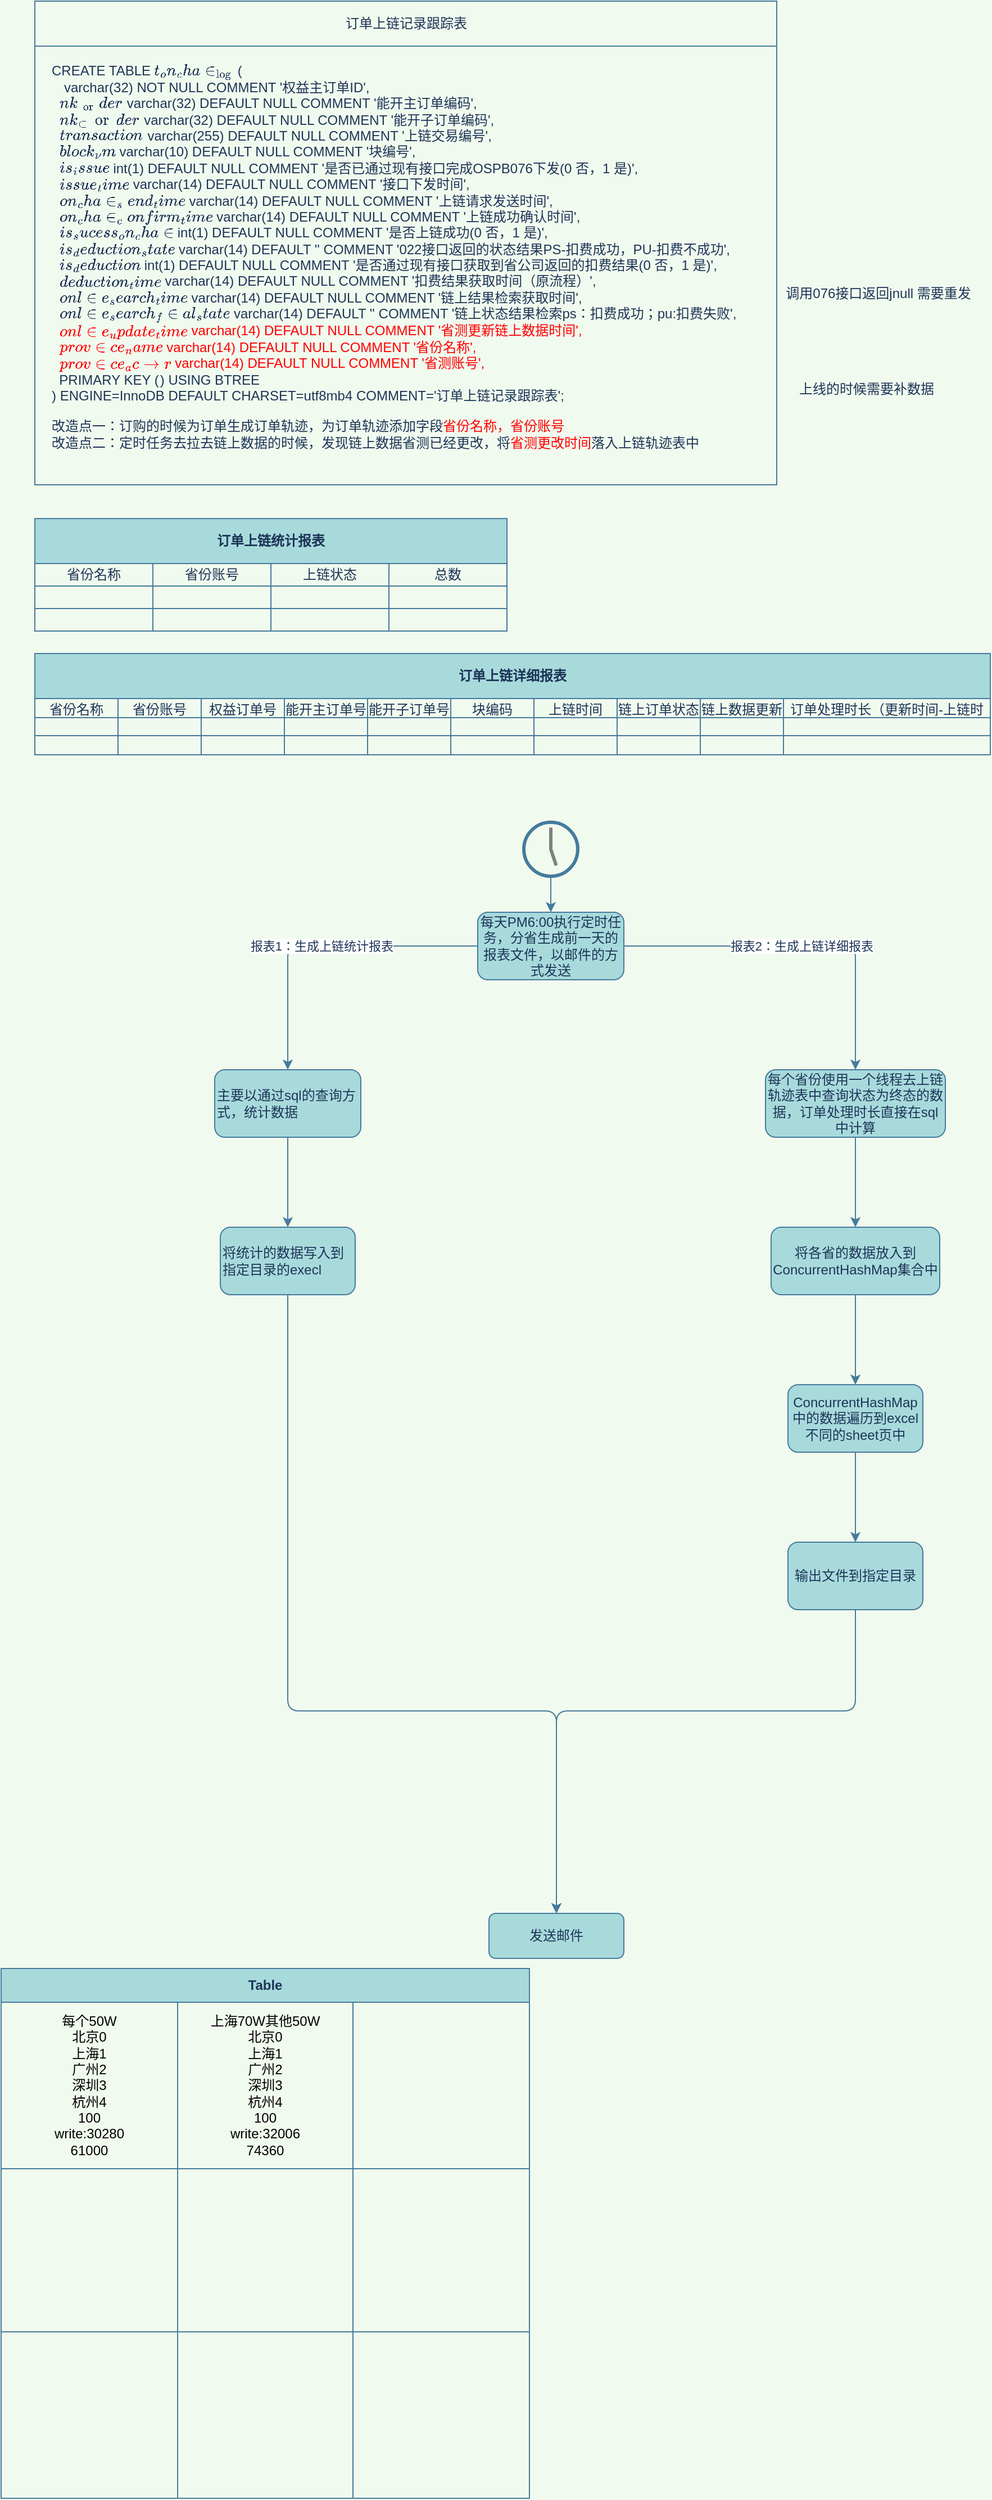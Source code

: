 <mxfile version="13.11.0" type="github">
  <diagram id="C5RBs43oDa-KdzZeNtuy" name="Page-1">
    <mxGraphModel dx="2489" dy="1916" grid="1" gridSize="10" guides="1" tooltips="1" connect="1" arrows="1" fold="1" page="1" pageScale="1" pageWidth="827" pageHeight="1169" background="#F1FAEE" math="0" shadow="0">
      <root>
        <mxCell id="WIyWlLk6GJQsqaUBKTNV-0" />
        <mxCell id="WIyWlLk6GJQsqaUBKTNV-1" parent="WIyWlLk6GJQsqaUBKTNV-0" />
        <UserObject label="报表1：生成上链统计报表" id="hnCcET9oKe7-5iIsfZf4-159">
          <mxCell style="edgeStyle=orthogonalEdgeStyle;curved=0;rounded=1;sketch=0;orthogonalLoop=1;jettySize=auto;html=1;strokeColor=#457B9D;fillColor=#A8DADC;fontColor=#1D3557;" edge="1" parent="WIyWlLk6GJQsqaUBKTNV-1" source="WIyWlLk6GJQsqaUBKTNV-3" target="hnCcET9oKe7-5iIsfZf4-158">
            <mxGeometry relative="1" as="geometry" />
          </mxCell>
        </UserObject>
        <mxCell id="hnCcET9oKe7-5iIsfZf4-161" value="报表2：生成上链详细报表" style="edgeStyle=orthogonalEdgeStyle;curved=0;rounded=1;sketch=0;orthogonalLoop=1;jettySize=auto;html=1;strokeColor=#457B9D;fillColor=#A8DADC;fontColor=#1D3557;" edge="1" parent="WIyWlLk6GJQsqaUBKTNV-1" source="WIyWlLk6GJQsqaUBKTNV-3" target="hnCcET9oKe7-5iIsfZf4-160">
          <mxGeometry relative="1" as="geometry" />
        </mxCell>
        <mxCell id="WIyWlLk6GJQsqaUBKTNV-3" value="每天PM6:00执行定时任务，分省生成前一天的报表文件，以邮件的方式发送" style="rounded=1;whiteSpace=wrap;html=1;fontSize=12;glass=0;strokeWidth=1;shadow=0;fillColor=#A8DADC;strokeColor=#457B9D;fontColor=#1D3557;" parent="WIyWlLk6GJQsqaUBKTNV-1" vertex="1">
          <mxGeometry x="414" y="80" width="130" height="60" as="geometry" />
        </mxCell>
        <mxCell id="WIyWlLk6GJQsqaUBKTNV-11" value="发送邮件" style="rounded=1;whiteSpace=wrap;html=1;fontSize=12;glass=0;strokeWidth=1;shadow=0;fillColor=#A8DADC;strokeColor=#457B9D;fontColor=#1D3557;" parent="WIyWlLk6GJQsqaUBKTNV-1" vertex="1">
          <mxGeometry x="424" y="970" width="120" height="40" as="geometry" />
        </mxCell>
        <mxCell id="hnCcET9oKe7-5iIsfZf4-0" value="订单上链统计报表" style="shape=table;html=1;whiteSpace=wrap;startSize=40;container=1;collapsible=0;childLayout=tableLayout;fontStyle=1;align=center;flipV=0;flipH=1;fillColor=#A8DADC;strokeColor=#457B9D;fontColor=#1D3557;" vertex="1" parent="WIyWlLk6GJQsqaUBKTNV-1">
          <mxGeometry x="20" y="-270" width="420" height="100" as="geometry" />
        </mxCell>
        <mxCell id="hnCcET9oKe7-5iIsfZf4-1" value="" style="shape=partialRectangle;html=1;whiteSpace=wrap;collapsible=0;dropTarget=0;pointerEvents=0;fillColor=none;top=0;left=0;bottom=0;right=0;points=[[0,0.5],[1,0.5]];portConstraint=eastwest;strokeColor=#457B9D;fontColor=#1D3557;" vertex="1" parent="hnCcET9oKe7-5iIsfZf4-0">
          <mxGeometry y="40" width="420" height="20" as="geometry" />
        </mxCell>
        <mxCell id="hnCcET9oKe7-5iIsfZf4-108" value="&lt;span&gt;省份名称&lt;/span&gt;" style="shape=partialRectangle;html=1;whiteSpace=wrap;connectable=0;fillColor=none;top=0;left=0;bottom=0;right=0;overflow=hidden;strokeColor=#457B9D;fontColor=#1D3557;" vertex="1" parent="hnCcET9oKe7-5iIsfZf4-1">
          <mxGeometry width="105" height="20" as="geometry" />
        </mxCell>
        <mxCell id="hnCcET9oKe7-5iIsfZf4-104" value="&lt;span&gt;省份账号&lt;/span&gt;" style="shape=partialRectangle;html=1;whiteSpace=wrap;connectable=0;fillColor=none;top=0;left=0;bottom=0;right=0;overflow=hidden;strokeColor=#457B9D;fontColor=#1D3557;" vertex="1" parent="hnCcET9oKe7-5iIsfZf4-1">
          <mxGeometry x="105" width="105" height="20" as="geometry" />
        </mxCell>
        <mxCell id="hnCcET9oKe7-5iIsfZf4-2" value="&lt;span&gt;上链状态&lt;/span&gt;" style="shape=partialRectangle;html=1;whiteSpace=wrap;connectable=0;fillColor=none;top=0;left=0;bottom=0;right=0;overflow=hidden;strokeColor=#457B9D;fontColor=#1D3557;" vertex="1" parent="hnCcET9oKe7-5iIsfZf4-1">
          <mxGeometry x="210" width="105" height="20" as="geometry" />
        </mxCell>
        <mxCell id="hnCcET9oKe7-5iIsfZf4-3" value="总数" style="shape=partialRectangle;html=1;whiteSpace=wrap;connectable=0;fillColor=none;top=0;left=0;bottom=0;right=0;overflow=hidden;strokeColor=#457B9D;fontColor=#1D3557;" vertex="1" parent="hnCcET9oKe7-5iIsfZf4-1">
          <mxGeometry x="315" width="105" height="20" as="geometry" />
        </mxCell>
        <mxCell id="hnCcET9oKe7-5iIsfZf4-40" value="" style="shape=partialRectangle;html=1;whiteSpace=wrap;collapsible=0;dropTarget=0;pointerEvents=0;fillColor=none;top=0;left=0;bottom=0;right=0;points=[[0,0.5],[1,0.5]];portConstraint=eastwest;strokeColor=#457B9D;fontColor=#1D3557;" vertex="1" parent="hnCcET9oKe7-5iIsfZf4-0">
          <mxGeometry y="60" width="420" height="20" as="geometry" />
        </mxCell>
        <mxCell id="hnCcET9oKe7-5iIsfZf4-109" style="shape=partialRectangle;html=1;whiteSpace=wrap;connectable=0;fillColor=none;top=0;left=0;bottom=0;right=0;overflow=hidden;strokeColor=#457B9D;fontColor=#1D3557;" vertex="1" parent="hnCcET9oKe7-5iIsfZf4-40">
          <mxGeometry width="105" height="20" as="geometry" />
        </mxCell>
        <mxCell id="hnCcET9oKe7-5iIsfZf4-105" style="shape=partialRectangle;html=1;whiteSpace=wrap;connectable=0;fillColor=none;top=0;left=0;bottom=0;right=0;overflow=hidden;strokeColor=#457B9D;fontColor=#1D3557;" vertex="1" parent="hnCcET9oKe7-5iIsfZf4-40">
          <mxGeometry x="105" width="105" height="20" as="geometry" />
        </mxCell>
        <mxCell id="hnCcET9oKe7-5iIsfZf4-41" value="" style="shape=partialRectangle;html=1;whiteSpace=wrap;connectable=0;fillColor=none;top=0;left=0;bottom=0;right=0;overflow=hidden;strokeColor=#457B9D;fontColor=#1D3557;" vertex="1" parent="hnCcET9oKe7-5iIsfZf4-40">
          <mxGeometry x="210" width="105" height="20" as="geometry" />
        </mxCell>
        <mxCell id="hnCcET9oKe7-5iIsfZf4-43" value="" style="shape=partialRectangle;html=1;whiteSpace=wrap;connectable=0;fillColor=none;top=0;left=0;bottom=0;right=0;overflow=hidden;strokeColor=#457B9D;fontColor=#1D3557;" vertex="1" parent="hnCcET9oKe7-5iIsfZf4-40">
          <mxGeometry x="315" width="105" height="20" as="geometry" />
        </mxCell>
        <mxCell id="hnCcET9oKe7-5iIsfZf4-5" value="" style="shape=partialRectangle;html=1;whiteSpace=wrap;collapsible=0;dropTarget=0;pointerEvents=0;fillColor=none;top=0;left=0;bottom=0;right=0;points=[[0,0.5],[1,0.5]];portConstraint=eastwest;strokeColor=#457B9D;fontColor=#1D3557;" vertex="1" parent="hnCcET9oKe7-5iIsfZf4-0">
          <mxGeometry y="80" width="420" height="20" as="geometry" />
        </mxCell>
        <mxCell id="hnCcET9oKe7-5iIsfZf4-110" style="shape=partialRectangle;html=1;whiteSpace=wrap;connectable=0;fillColor=none;top=0;left=0;bottom=0;right=0;overflow=hidden;strokeColor=#457B9D;fontColor=#1D3557;" vertex="1" parent="hnCcET9oKe7-5iIsfZf4-5">
          <mxGeometry width="105" height="20" as="geometry" />
        </mxCell>
        <mxCell id="hnCcET9oKe7-5iIsfZf4-106" style="shape=partialRectangle;html=1;whiteSpace=wrap;connectable=0;fillColor=none;top=0;left=0;bottom=0;right=0;overflow=hidden;strokeColor=#457B9D;fontColor=#1D3557;" vertex="1" parent="hnCcET9oKe7-5iIsfZf4-5">
          <mxGeometry x="105" width="105" height="20" as="geometry" />
        </mxCell>
        <mxCell id="hnCcET9oKe7-5iIsfZf4-6" value="" style="shape=partialRectangle;html=1;whiteSpace=wrap;connectable=0;fillColor=none;top=0;left=0;bottom=0;right=0;overflow=hidden;strokeColor=#457B9D;fontColor=#1D3557;" vertex="1" parent="hnCcET9oKe7-5iIsfZf4-5">
          <mxGeometry x="210" width="105" height="20" as="geometry" />
        </mxCell>
        <mxCell id="hnCcET9oKe7-5iIsfZf4-7" value="" style="shape=partialRectangle;html=1;whiteSpace=wrap;connectable=0;fillColor=none;top=0;left=0;bottom=0;right=0;overflow=hidden;strokeColor=#457B9D;fontColor=#1D3557;" vertex="1" parent="hnCcET9oKe7-5iIsfZf4-5">
          <mxGeometry x="315" width="105" height="20" as="geometry" />
        </mxCell>
        <mxCell id="hnCcET9oKe7-5iIsfZf4-116" value="订单上链详细报表" style="shape=table;html=1;whiteSpace=wrap;startSize=40;container=1;collapsible=0;childLayout=tableLayout;fontStyle=1;align=center;flipV=0;flipH=1;fillColor=#A8DADC;strokeColor=#457B9D;fontColor=#1D3557;" vertex="1" parent="WIyWlLk6GJQsqaUBKTNV-1">
          <mxGeometry x="20" y="-150" width="850" height="90" as="geometry" />
        </mxCell>
        <mxCell id="hnCcET9oKe7-5iIsfZf4-117" value="" style="shape=partialRectangle;html=1;whiteSpace=wrap;collapsible=0;dropTarget=0;pointerEvents=0;fillColor=none;top=0;left=0;bottom=0;right=0;points=[[0,0.5],[1,0.5]];portConstraint=eastwest;strokeColor=#457B9D;fontColor=#1D3557;" vertex="1" parent="hnCcET9oKe7-5iIsfZf4-116">
          <mxGeometry y="40" width="850" height="17" as="geometry" />
        </mxCell>
        <mxCell id="hnCcET9oKe7-5iIsfZf4-118" value="&lt;span&gt;省份名称&lt;/span&gt;" style="shape=partialRectangle;html=1;whiteSpace=wrap;connectable=0;fillColor=none;top=0;left=0;bottom=0;right=0;overflow=hidden;strokeColor=#457B9D;fontColor=#1D3557;" vertex="1" parent="hnCcET9oKe7-5iIsfZf4-117">
          <mxGeometry width="74" height="17" as="geometry" />
        </mxCell>
        <mxCell id="hnCcET9oKe7-5iIsfZf4-119" value="&lt;span&gt;省份账号&lt;/span&gt;" style="shape=partialRectangle;html=1;whiteSpace=wrap;connectable=0;fillColor=none;top=0;left=0;bottom=0;right=0;overflow=hidden;strokeColor=#457B9D;fontColor=#1D3557;" vertex="1" parent="hnCcET9oKe7-5iIsfZf4-117">
          <mxGeometry x="74" width="74" height="17" as="geometry" />
        </mxCell>
        <mxCell id="hnCcET9oKe7-5iIsfZf4-120" value="权益订单号" style="shape=partialRectangle;html=1;whiteSpace=wrap;connectable=0;fillColor=none;top=0;left=0;bottom=0;right=0;overflow=hidden;strokeColor=#457B9D;fontColor=#1D3557;" vertex="1" parent="hnCcET9oKe7-5iIsfZf4-117">
          <mxGeometry x="148" width="74" height="17" as="geometry" />
        </mxCell>
        <mxCell id="hnCcET9oKe7-5iIsfZf4-121" value="能开主订单号" style="shape=partialRectangle;html=1;whiteSpace=wrap;connectable=0;fillColor=none;top=0;left=0;bottom=0;right=0;overflow=hidden;strokeColor=#457B9D;fontColor=#1D3557;" vertex="1" parent="hnCcET9oKe7-5iIsfZf4-117">
          <mxGeometry x="222" width="74" height="17" as="geometry" />
        </mxCell>
        <mxCell id="hnCcET9oKe7-5iIsfZf4-138" value="能开子订单号" style="shape=partialRectangle;html=1;whiteSpace=wrap;connectable=0;fillColor=none;top=0;left=0;bottom=0;right=0;overflow=hidden;strokeColor=#457B9D;fontColor=#1D3557;" vertex="1" parent="hnCcET9oKe7-5iIsfZf4-117">
          <mxGeometry x="296" width="74" height="17" as="geometry" />
        </mxCell>
        <mxCell id="hnCcET9oKe7-5iIsfZf4-135" value="块编码" style="shape=partialRectangle;html=1;whiteSpace=wrap;connectable=0;fillColor=none;top=0;left=0;bottom=0;right=0;overflow=hidden;strokeColor=#457B9D;fontColor=#1D3557;" vertex="1" parent="hnCcET9oKe7-5iIsfZf4-117">
          <mxGeometry x="370" width="74" height="17" as="geometry" />
        </mxCell>
        <mxCell id="hnCcET9oKe7-5iIsfZf4-132" value="上链时间" style="shape=partialRectangle;html=1;whiteSpace=wrap;connectable=0;fillColor=none;top=0;left=0;bottom=0;right=0;overflow=hidden;strokeColor=#457B9D;fontColor=#1D3557;" vertex="1" parent="hnCcET9oKe7-5iIsfZf4-117">
          <mxGeometry x="444" width="74" height="17" as="geometry" />
        </mxCell>
        <mxCell id="hnCcET9oKe7-5iIsfZf4-141" value="链上订单状态" style="shape=partialRectangle;html=1;whiteSpace=wrap;connectable=0;fillColor=none;top=0;left=0;bottom=0;right=0;overflow=hidden;strokeColor=#457B9D;fontColor=#1D3557;" vertex="1" parent="hnCcET9oKe7-5iIsfZf4-117">
          <mxGeometry x="518" width="74" height="17" as="geometry" />
        </mxCell>
        <mxCell id="hnCcET9oKe7-5iIsfZf4-144" value="链上数据更新时间" style="shape=partialRectangle;html=1;whiteSpace=wrap;connectable=0;fillColor=none;top=0;left=0;bottom=0;right=0;overflow=hidden;strokeColor=#457B9D;fontColor=#1D3557;" vertex="1" parent="hnCcET9oKe7-5iIsfZf4-117">
          <mxGeometry x="592" width="74" height="17" as="geometry" />
        </mxCell>
        <mxCell id="hnCcET9oKe7-5iIsfZf4-147" value="订单处理时长（更新时间-上链时间）" style="shape=partialRectangle;html=1;whiteSpace=wrap;connectable=0;fillColor=none;top=0;left=0;bottom=0;right=0;overflow=hidden;strokeColor=#457B9D;fontColor=#1D3557;" vertex="1" parent="hnCcET9oKe7-5iIsfZf4-117">
          <mxGeometry x="666" width="184" height="17" as="geometry" />
        </mxCell>
        <mxCell id="hnCcET9oKe7-5iIsfZf4-122" value="" style="shape=partialRectangle;html=1;whiteSpace=wrap;collapsible=0;dropTarget=0;pointerEvents=0;fillColor=none;top=0;left=0;bottom=0;right=0;points=[[0,0.5],[1,0.5]];portConstraint=eastwest;strokeColor=#457B9D;fontColor=#1D3557;" vertex="1" parent="hnCcET9oKe7-5iIsfZf4-116">
          <mxGeometry y="57" width="850" height="16" as="geometry" />
        </mxCell>
        <mxCell id="hnCcET9oKe7-5iIsfZf4-123" style="shape=partialRectangle;html=1;whiteSpace=wrap;connectable=0;fillColor=none;top=0;left=0;bottom=0;right=0;overflow=hidden;strokeColor=#457B9D;fontColor=#1D3557;" vertex="1" parent="hnCcET9oKe7-5iIsfZf4-122">
          <mxGeometry width="74" height="16" as="geometry" />
        </mxCell>
        <mxCell id="hnCcET9oKe7-5iIsfZf4-124" style="shape=partialRectangle;html=1;whiteSpace=wrap;connectable=0;fillColor=none;top=0;left=0;bottom=0;right=0;overflow=hidden;strokeColor=#457B9D;fontColor=#1D3557;" vertex="1" parent="hnCcET9oKe7-5iIsfZf4-122">
          <mxGeometry x="74" width="74" height="16" as="geometry" />
        </mxCell>
        <mxCell id="hnCcET9oKe7-5iIsfZf4-125" value="" style="shape=partialRectangle;html=1;whiteSpace=wrap;connectable=0;fillColor=none;top=0;left=0;bottom=0;right=0;overflow=hidden;strokeColor=#457B9D;fontColor=#1D3557;" vertex="1" parent="hnCcET9oKe7-5iIsfZf4-122">
          <mxGeometry x="148" width="74" height="16" as="geometry" />
        </mxCell>
        <mxCell id="hnCcET9oKe7-5iIsfZf4-126" value="" style="shape=partialRectangle;html=1;whiteSpace=wrap;connectable=0;fillColor=none;top=0;left=0;bottom=0;right=0;overflow=hidden;strokeColor=#457B9D;fontColor=#1D3557;" vertex="1" parent="hnCcET9oKe7-5iIsfZf4-122">
          <mxGeometry x="222" width="74" height="16" as="geometry" />
        </mxCell>
        <mxCell id="hnCcET9oKe7-5iIsfZf4-139" style="shape=partialRectangle;html=1;whiteSpace=wrap;connectable=0;fillColor=none;top=0;left=0;bottom=0;right=0;overflow=hidden;strokeColor=#457B9D;fontColor=#1D3557;" vertex="1" parent="hnCcET9oKe7-5iIsfZf4-122">
          <mxGeometry x="296" width="74" height="16" as="geometry" />
        </mxCell>
        <mxCell id="hnCcET9oKe7-5iIsfZf4-136" style="shape=partialRectangle;html=1;whiteSpace=wrap;connectable=0;fillColor=none;top=0;left=0;bottom=0;right=0;overflow=hidden;strokeColor=#457B9D;fontColor=#1D3557;" vertex="1" parent="hnCcET9oKe7-5iIsfZf4-122">
          <mxGeometry x="370" width="74" height="16" as="geometry" />
        </mxCell>
        <mxCell id="hnCcET9oKe7-5iIsfZf4-133" style="shape=partialRectangle;html=1;whiteSpace=wrap;connectable=0;fillColor=none;top=0;left=0;bottom=0;right=0;overflow=hidden;strokeColor=#457B9D;fontColor=#1D3557;" vertex="1" parent="hnCcET9oKe7-5iIsfZf4-122">
          <mxGeometry x="444" width="74" height="16" as="geometry" />
        </mxCell>
        <mxCell id="hnCcET9oKe7-5iIsfZf4-142" style="shape=partialRectangle;html=1;whiteSpace=wrap;connectable=0;fillColor=none;top=0;left=0;bottom=0;right=0;overflow=hidden;strokeColor=#457B9D;fontColor=#1D3557;" vertex="1" parent="hnCcET9oKe7-5iIsfZf4-122">
          <mxGeometry x="518" width="74" height="16" as="geometry" />
        </mxCell>
        <mxCell id="hnCcET9oKe7-5iIsfZf4-145" style="shape=partialRectangle;html=1;whiteSpace=wrap;connectable=0;fillColor=none;top=0;left=0;bottom=0;right=0;overflow=hidden;strokeColor=#457B9D;fontColor=#1D3557;" vertex="1" parent="hnCcET9oKe7-5iIsfZf4-122">
          <mxGeometry x="592" width="74" height="16" as="geometry" />
        </mxCell>
        <mxCell id="hnCcET9oKe7-5iIsfZf4-148" style="shape=partialRectangle;html=1;whiteSpace=wrap;connectable=0;fillColor=none;top=0;left=0;bottom=0;right=0;overflow=hidden;strokeColor=#457B9D;fontColor=#1D3557;" vertex="1" parent="hnCcET9oKe7-5iIsfZf4-122">
          <mxGeometry x="666" width="184" height="16" as="geometry" />
        </mxCell>
        <mxCell id="hnCcET9oKe7-5iIsfZf4-127" value="" style="shape=partialRectangle;html=1;whiteSpace=wrap;collapsible=0;dropTarget=0;pointerEvents=0;fillColor=none;top=0;left=0;bottom=0;right=0;points=[[0,0.5],[1,0.5]];portConstraint=eastwest;strokeColor=#457B9D;fontColor=#1D3557;" vertex="1" parent="hnCcET9oKe7-5iIsfZf4-116">
          <mxGeometry y="73" width="850" height="17" as="geometry" />
        </mxCell>
        <mxCell id="hnCcET9oKe7-5iIsfZf4-128" style="shape=partialRectangle;html=1;whiteSpace=wrap;connectable=0;fillColor=none;top=0;left=0;bottom=0;right=0;overflow=hidden;strokeColor=#457B9D;fontColor=#1D3557;" vertex="1" parent="hnCcET9oKe7-5iIsfZf4-127">
          <mxGeometry width="74" height="17" as="geometry" />
        </mxCell>
        <mxCell id="hnCcET9oKe7-5iIsfZf4-129" style="shape=partialRectangle;html=1;whiteSpace=wrap;connectable=0;fillColor=none;top=0;left=0;bottom=0;right=0;overflow=hidden;strokeColor=#457B9D;fontColor=#1D3557;" vertex="1" parent="hnCcET9oKe7-5iIsfZf4-127">
          <mxGeometry x="74" width="74" height="17" as="geometry" />
        </mxCell>
        <mxCell id="hnCcET9oKe7-5iIsfZf4-130" value="" style="shape=partialRectangle;html=1;whiteSpace=wrap;connectable=0;fillColor=none;top=0;left=0;bottom=0;right=0;overflow=hidden;strokeColor=#457B9D;fontColor=#1D3557;" vertex="1" parent="hnCcET9oKe7-5iIsfZf4-127">
          <mxGeometry x="148" width="74" height="17" as="geometry" />
        </mxCell>
        <mxCell id="hnCcET9oKe7-5iIsfZf4-131" value="" style="shape=partialRectangle;html=1;whiteSpace=wrap;connectable=0;fillColor=none;top=0;left=0;bottom=0;right=0;overflow=hidden;strokeColor=#457B9D;fontColor=#1D3557;" vertex="1" parent="hnCcET9oKe7-5iIsfZf4-127">
          <mxGeometry x="222" width="74" height="17" as="geometry" />
        </mxCell>
        <mxCell id="hnCcET9oKe7-5iIsfZf4-140" style="shape=partialRectangle;html=1;whiteSpace=wrap;connectable=0;fillColor=none;top=0;left=0;bottom=0;right=0;overflow=hidden;strokeColor=#457B9D;fontColor=#1D3557;" vertex="1" parent="hnCcET9oKe7-5iIsfZf4-127">
          <mxGeometry x="296" width="74" height="17" as="geometry" />
        </mxCell>
        <mxCell id="hnCcET9oKe7-5iIsfZf4-137" style="shape=partialRectangle;html=1;whiteSpace=wrap;connectable=0;fillColor=none;top=0;left=0;bottom=0;right=0;overflow=hidden;strokeColor=#457B9D;fontColor=#1D3557;" vertex="1" parent="hnCcET9oKe7-5iIsfZf4-127">
          <mxGeometry x="370" width="74" height="17" as="geometry" />
        </mxCell>
        <mxCell id="hnCcET9oKe7-5iIsfZf4-134" style="shape=partialRectangle;html=1;whiteSpace=wrap;connectable=0;fillColor=none;top=0;left=0;bottom=0;right=0;overflow=hidden;strokeColor=#457B9D;fontColor=#1D3557;" vertex="1" parent="hnCcET9oKe7-5iIsfZf4-127">
          <mxGeometry x="444" width="74" height="17" as="geometry" />
        </mxCell>
        <mxCell id="hnCcET9oKe7-5iIsfZf4-143" style="shape=partialRectangle;html=1;whiteSpace=wrap;connectable=0;fillColor=none;top=0;left=0;bottom=0;right=0;overflow=hidden;strokeColor=#457B9D;fontColor=#1D3557;" vertex="1" parent="hnCcET9oKe7-5iIsfZf4-127">
          <mxGeometry x="518" width="74" height="17" as="geometry" />
        </mxCell>
        <mxCell id="hnCcET9oKe7-5iIsfZf4-146" style="shape=partialRectangle;html=1;whiteSpace=wrap;connectable=0;fillColor=none;top=0;left=0;bottom=0;right=0;overflow=hidden;strokeColor=#457B9D;fontColor=#1D3557;" vertex="1" parent="hnCcET9oKe7-5iIsfZf4-127">
          <mxGeometry x="592" width="74" height="17" as="geometry" />
        </mxCell>
        <mxCell id="hnCcET9oKe7-5iIsfZf4-149" style="shape=partialRectangle;html=1;whiteSpace=wrap;connectable=0;fillColor=none;top=0;left=0;bottom=0;right=0;overflow=hidden;strokeColor=#457B9D;fontColor=#1D3557;" vertex="1" parent="hnCcET9oKe7-5iIsfZf4-127">
          <mxGeometry x="666" width="184" height="17" as="geometry" />
        </mxCell>
        <mxCell id="hnCcET9oKe7-5iIsfZf4-152" value="&lt;span style=&quot;font-weight: 400 ; text-align: left&quot;&gt;订单上链记录跟踪表&lt;/span&gt;" style="swimlane;fillColor=none;html=1;startSize=40;strokeColor=#457B9D;fontColor=#1D3557;" vertex="1" parent="WIyWlLk6GJQsqaUBKTNV-1">
          <mxGeometry x="20" y="-730" width="660" height="430" as="geometry" />
        </mxCell>
        <mxCell id="hnCcET9oKe7-5iIsfZf4-153" value="&lt;div&gt;CREATE TABLE `t_on_chain_log` (&lt;/div&gt;&lt;div&gt;&amp;nbsp; `id` varchar(32) NOT NULL COMMENT &#39;权益主订单ID&#39;,&lt;/div&gt;&lt;div&gt;&amp;nbsp; `nk_order_id` varchar(32) DEFAULT NULL COMMENT &#39;能开主订单编码&#39;,&lt;/div&gt;&lt;div&gt;&amp;nbsp; `nk_suborder_id` varchar(32) DEFAULT NULL COMMENT &#39;能开子订单编码&#39;,&lt;/div&gt;&lt;div&gt;&amp;nbsp; `transaction_id` varchar(255) DEFAULT NULL COMMENT &#39;上链交易编号&#39;,&lt;/div&gt;&lt;div&gt;&amp;nbsp; `block_num` varchar(10) DEFAULT NULL COMMENT &#39;块编号&#39;,&lt;/div&gt;&lt;div&gt;&amp;nbsp; `is_issue` int(1) DEFAULT NULL COMMENT &#39;是否已通过现有接口完成OSPB076下发(0 否，1 是)&#39;,&lt;/div&gt;&lt;div&gt;&amp;nbsp; `issue_time` varchar(14) DEFAULT NULL COMMENT &#39;接口下发时间&#39;,&lt;/div&gt;&lt;div&gt;&amp;nbsp; `on_chain_send_time` varchar(14) DEFAULT NULL COMMENT &#39;上链请求发送时间&#39;,&lt;/div&gt;&lt;div&gt;&amp;nbsp; `on_chain_confirm_time` varchar(14) DEFAULT NULL COMMENT &#39;上链成功确认时间&#39;,&lt;/div&gt;&lt;div&gt;&amp;nbsp; `is_sucess_on_chain` int(1) DEFAULT NULL COMMENT &#39;是否上链成功(0 否，1 是)&#39;,&lt;/div&gt;&lt;div&gt;&amp;nbsp; `is_deduction_state` varchar(14) DEFAULT &#39;&#39; COMMENT &#39;022接口返回的状态结果PS-扣费成功，PU-扣费不成功&#39;,&lt;/div&gt;&lt;div&gt;&amp;nbsp; `is_deduction` int(1) DEFAULT NULL COMMENT &#39;是否通过现有接口获取到省公司返回的扣费结果(0 否，1 是)&#39;,&lt;/div&gt;&lt;div&gt;&amp;nbsp; `deduction_time` varchar(14) DEFAULT NULL COMMENT &#39;扣费结果获取时间（原流程）&#39;,&lt;/div&gt;&lt;div&gt;&amp;nbsp; `online_search_time` varchar(14) DEFAULT NULL COMMENT &#39;链上结果检索获取时间&#39;,&lt;/div&gt;&lt;div&gt;&amp;nbsp; `online_search_final_state` varchar(14) DEFAULT &#39;&#39; COMMENT &#39;链上状态结果检索ps：扣费成功；pu:扣费失败&#39;,&lt;/div&gt;&lt;div&gt;&amp;nbsp;&lt;font color=&quot;#ff0000&quot;&gt; `online_update_time` varchar(14) DEFAULT NULL COMMENT &#39;省测更新链上数据时间&#39;,&lt;/font&gt;&lt;/div&gt;&lt;div&gt;&lt;font color=&quot;#ff0000&quot;&gt;&amp;nbsp; `province_name` varchar(14) DEFAULT NULL COMMENT &#39;省份名称&#39;,&lt;/font&gt;&lt;/div&gt;&lt;div&gt;&lt;font color=&quot;#ff0000&quot;&gt;&amp;nbsp; `province_actor` varchar(14) DEFAULT NULL COMMENT &#39;省测账号&#39;,&lt;/font&gt;&lt;/div&gt;&lt;div&gt;&amp;nbsp; PRIMARY KEY (`id`) USING BTREE&lt;/div&gt;&lt;div&gt;) ENGINE=InnoDB DEFAULT CHARSET=utf8mb4 COMMENT=&#39;订单上链记录跟踪表&#39;;&lt;/div&gt;" style="text;html=1;align=left;verticalAlign=middle;resizable=0;points=[];autosize=1;fontColor=#1D3557;" vertex="1" parent="hnCcET9oKe7-5iIsfZf4-152">
          <mxGeometry x="12.5" y="56" width="620" height="300" as="geometry" />
        </mxCell>
        <mxCell id="hnCcET9oKe7-5iIsfZf4-154" value="改造点一：订购的时候为订单生成订单轨迹，为订单轨迹添加字段&lt;font color=&quot;#ff0000&quot;&gt;省份名称，省份账号&lt;/font&gt;&lt;br&gt;改造点二：定时任务去拉去链上数据的时候，发现链上数据省测已经更改，将&lt;font color=&quot;#ff0000&quot;&gt;省测更改时间&lt;/font&gt;落入上链轨迹表中" style="text;html=1;align=left;verticalAlign=middle;resizable=0;points=[];autosize=1;fontColor=#1D3557;" vertex="1" parent="hnCcET9oKe7-5iIsfZf4-152">
          <mxGeometry x="12.5" y="370" width="590" height="30" as="geometry" />
        </mxCell>
        <mxCell id="hnCcET9oKe7-5iIsfZf4-156" style="edgeStyle=orthogonalEdgeStyle;rounded=0;orthogonalLoop=1;jettySize=auto;html=1;labelBackgroundColor=#F1FAEE;strokeColor=#457B9D;fontColor=#1D3557;" edge="1" parent="WIyWlLk6GJQsqaUBKTNV-1" source="hnCcET9oKe7-5iIsfZf4-155" target="WIyWlLk6GJQsqaUBKTNV-3">
          <mxGeometry relative="1" as="geometry" />
        </mxCell>
        <object label="" id="hnCcET9oKe7-5iIsfZf4-155">
          <mxCell style="strokeWidth=3;outlineConnect=0;dashed=0;align=center;fontSize=8;shape=mxgraph.eip.messExp;html=1;verticalLabelPosition=bottom;verticalAlign=top;fillColor=none;strokeColor=#457B9D;fontColor=#1D3557;" vertex="1" parent="WIyWlLk6GJQsqaUBKTNV-1">
            <mxGeometry x="455" width="48" height="48" as="geometry" />
          </mxCell>
        </object>
        <mxCell id="hnCcET9oKe7-5iIsfZf4-163" value="" style="edgeStyle=orthogonalEdgeStyle;curved=0;rounded=1;sketch=0;orthogonalLoop=1;jettySize=auto;html=1;strokeColor=#457B9D;fillColor=#A8DADC;fontColor=#1D3557;" edge="1" parent="WIyWlLk6GJQsqaUBKTNV-1" source="hnCcET9oKe7-5iIsfZf4-158" target="hnCcET9oKe7-5iIsfZf4-162">
          <mxGeometry relative="1" as="geometry" />
        </mxCell>
        <mxCell id="hnCcET9oKe7-5iIsfZf4-158" value="主要以通过sql的查询方式，统计数据" style="whiteSpace=wrap;html=1;rounded=1;shadow=0;fontColor=#1D3557;strokeColor=#457B9D;strokeWidth=1;fillColor=#A8DADC;glass=0;align=left;" vertex="1" parent="WIyWlLk6GJQsqaUBKTNV-1">
          <mxGeometry x="180" y="220" width="130" height="60" as="geometry" />
        </mxCell>
        <mxCell id="hnCcET9oKe7-5iIsfZf4-167" value="" style="edgeStyle=orthogonalEdgeStyle;curved=0;rounded=1;sketch=0;orthogonalLoop=1;jettySize=auto;html=1;strokeColor=#457B9D;fillColor=#A8DADC;fontColor=#1D3557;" edge="1" parent="WIyWlLk6GJQsqaUBKTNV-1" source="hnCcET9oKe7-5iIsfZf4-160" target="hnCcET9oKe7-5iIsfZf4-166">
          <mxGeometry relative="1" as="geometry" />
        </mxCell>
        <mxCell id="hnCcET9oKe7-5iIsfZf4-160" value="每个省份使用一个线程去上链轨迹表中查询状态为终态的数据，订单处理时长直接在sql中计算" style="whiteSpace=wrap;html=1;rounded=1;shadow=0;fontColor=#1D3557;strokeColor=#457B9D;strokeWidth=1;fillColor=#A8DADC;glass=0;" vertex="1" parent="WIyWlLk6GJQsqaUBKTNV-1">
          <mxGeometry x="670" y="220" width="160" height="60" as="geometry" />
        </mxCell>
        <mxCell id="hnCcET9oKe7-5iIsfZf4-164" style="edgeStyle=orthogonalEdgeStyle;curved=0;rounded=1;sketch=0;orthogonalLoop=1;jettySize=auto;html=1;entryX=0.5;entryY=0;entryDx=0;entryDy=0;strokeColor=#457B9D;fillColor=#A8DADC;fontColor=#1D3557;" edge="1" parent="WIyWlLk6GJQsqaUBKTNV-1" source="hnCcET9oKe7-5iIsfZf4-162" target="WIyWlLk6GJQsqaUBKTNV-11">
          <mxGeometry relative="1" as="geometry">
            <Array as="points">
              <mxPoint x="245" y="790" />
              <mxPoint x="484" y="790" />
            </Array>
          </mxGeometry>
        </mxCell>
        <mxCell id="hnCcET9oKe7-5iIsfZf4-162" value="将统计的数据写入到指定目录的execl" style="whiteSpace=wrap;html=1;rounded=1;shadow=0;fontColor=#1D3557;align=left;strokeColor=#457B9D;strokeWidth=1;fillColor=#A8DADC;glass=0;" vertex="1" parent="WIyWlLk6GJQsqaUBKTNV-1">
          <mxGeometry x="185" y="360" width="120" height="60" as="geometry" />
        </mxCell>
        <mxCell id="hnCcET9oKe7-5iIsfZf4-169" value="" style="edgeStyle=orthogonalEdgeStyle;curved=0;rounded=1;sketch=0;orthogonalLoop=1;jettySize=auto;html=1;strokeColor=#457B9D;fillColor=#A8DADC;fontColor=#1D3557;" edge="1" parent="WIyWlLk6GJQsqaUBKTNV-1" source="hnCcET9oKe7-5iIsfZf4-166" target="hnCcET9oKe7-5iIsfZf4-168">
          <mxGeometry relative="1" as="geometry" />
        </mxCell>
        <mxCell id="hnCcET9oKe7-5iIsfZf4-166" value="将各省的数据放入到ConcurrentHashMap集合中" style="whiteSpace=wrap;html=1;rounded=1;shadow=0;fontColor=#1D3557;strokeColor=#457B9D;strokeWidth=1;fillColor=#A8DADC;glass=0;" vertex="1" parent="WIyWlLk6GJQsqaUBKTNV-1">
          <mxGeometry x="675" y="360" width="150" height="60" as="geometry" />
        </mxCell>
        <mxCell id="hnCcET9oKe7-5iIsfZf4-172" value="" style="edgeStyle=orthogonalEdgeStyle;curved=0;rounded=1;sketch=0;orthogonalLoop=1;jettySize=auto;html=1;strokeColor=#457B9D;fillColor=#A8DADC;fontColor=#1D3557;" edge="1" parent="WIyWlLk6GJQsqaUBKTNV-1" source="hnCcET9oKe7-5iIsfZf4-168" target="hnCcET9oKe7-5iIsfZf4-171">
          <mxGeometry relative="1" as="geometry" />
        </mxCell>
        <mxCell id="hnCcET9oKe7-5iIsfZf4-168" value="&lt;span&gt;ConcurrentHashMap中的数据遍历到excel不同的sheet页中&lt;/span&gt;" style="whiteSpace=wrap;html=1;rounded=1;shadow=0;fontColor=#1D3557;strokeColor=#457B9D;strokeWidth=1;fillColor=#A8DADC;glass=0;" vertex="1" parent="WIyWlLk6GJQsqaUBKTNV-1">
          <mxGeometry x="690" y="500" width="120" height="60" as="geometry" />
        </mxCell>
        <mxCell id="hnCcET9oKe7-5iIsfZf4-173" style="edgeStyle=orthogonalEdgeStyle;curved=0;rounded=1;sketch=0;orthogonalLoop=1;jettySize=auto;html=1;entryX=0.5;entryY=0;entryDx=0;entryDy=0;strokeColor=#457B9D;fillColor=#A8DADC;fontColor=#1D3557;" edge="1" parent="WIyWlLk6GJQsqaUBKTNV-1" source="hnCcET9oKe7-5iIsfZf4-171" target="WIyWlLk6GJQsqaUBKTNV-11">
          <mxGeometry relative="1" as="geometry">
            <Array as="points">
              <mxPoint x="750" y="790" />
              <mxPoint x="484" y="790" />
            </Array>
          </mxGeometry>
        </mxCell>
        <mxCell id="hnCcET9oKe7-5iIsfZf4-171" value="输出文件到指定目录" style="whiteSpace=wrap;html=1;rounded=1;shadow=0;fontColor=#1D3557;strokeColor=#457B9D;strokeWidth=1;fillColor=#A8DADC;glass=0;" vertex="1" parent="WIyWlLk6GJQsqaUBKTNV-1">
          <mxGeometry x="690" y="640" width="120" height="60" as="geometry" />
        </mxCell>
        <mxCell id="hnCcET9oKe7-5iIsfZf4-175" value="上线的时候需要补数据" style="text;html=1;strokeColor=none;fillColor=none;align=center;verticalAlign=middle;whiteSpace=wrap;rounded=0;sketch=0;fontColor=#1D3557;" vertex="1" parent="WIyWlLk6GJQsqaUBKTNV-1">
          <mxGeometry x="695" y="-400" width="130" height="30" as="geometry" />
        </mxCell>
        <mxCell id="hnCcET9oKe7-5iIsfZf4-176" value="调用076接口返回jnull 需要重发" style="text;html=1;align=center;verticalAlign=middle;resizable=0;points=[];autosize=1;fontColor=#1D3557;" vertex="1" parent="WIyWlLk6GJQsqaUBKTNV-1">
          <mxGeometry x="680" y="-480" width="180" height="20" as="geometry" />
        </mxCell>
        <mxCell id="hnCcET9oKe7-5iIsfZf4-177" value="Table" style="shape=table;html=1;whiteSpace=wrap;startSize=30;container=1;collapsible=0;childLayout=tableLayout;fontStyle=1;align=center;rounded=0;sketch=0;strokeColor=#457B9D;fillColor=#A8DADC;fontColor=#1D3557;" vertex="1" parent="WIyWlLk6GJQsqaUBKTNV-1">
          <mxGeometry x="-10" y="1019" width="470" height="471" as="geometry" />
        </mxCell>
        <mxCell id="hnCcET9oKe7-5iIsfZf4-178" value="" style="shape=partialRectangle;html=1;whiteSpace=wrap;collapsible=0;dropTarget=0;pointerEvents=0;fillColor=none;top=0;left=0;bottom=0;right=0;points=[[0,0.5],[1,0.5]];portConstraint=eastwest;" vertex="1" parent="hnCcET9oKe7-5iIsfZf4-177">
          <mxGeometry y="30" width="470" height="148" as="geometry" />
        </mxCell>
        <mxCell id="hnCcET9oKe7-5iIsfZf4-179" value="&lt;div&gt;每个50W&lt;/div&gt;&lt;div&gt;北京0&lt;/div&gt;&lt;div&gt;上海1&lt;/div&gt;&lt;div&gt;广州2&lt;/div&gt;&lt;div&gt;深圳3&lt;/div&gt;&lt;div&gt;杭州4&lt;/div&gt;&lt;div&gt;100&lt;/div&gt;&lt;div&gt;write:30280&lt;/div&gt;&lt;div&gt;61000&lt;/div&gt;" style="shape=partialRectangle;html=1;whiteSpace=wrap;connectable=0;fillColor=none;top=0;left=0;bottom=0;right=0;overflow=hidden;" vertex="1" parent="hnCcET9oKe7-5iIsfZf4-178">
          <mxGeometry width="157" height="148" as="geometry" />
        </mxCell>
        <mxCell id="hnCcET9oKe7-5iIsfZf4-180" value="&lt;div&gt;上海70W其他50W&lt;/div&gt;&lt;div&gt;北京0&lt;/div&gt;&lt;div&gt;上海1&lt;/div&gt;&lt;div&gt;广州2&lt;/div&gt;&lt;div&gt;深圳3&lt;/div&gt;&lt;div&gt;杭州4&lt;/div&gt;&lt;div&gt;100&lt;/div&gt;&lt;div&gt;write:32006&lt;/div&gt;&lt;div&gt;74360&lt;/div&gt;" style="shape=partialRectangle;html=1;whiteSpace=wrap;connectable=0;fillColor=none;top=0;left=0;bottom=0;right=0;overflow=hidden;" vertex="1" parent="hnCcET9oKe7-5iIsfZf4-178">
          <mxGeometry x="157" width="156" height="148" as="geometry" />
        </mxCell>
        <mxCell id="hnCcET9oKe7-5iIsfZf4-181" value="" style="shape=partialRectangle;html=1;whiteSpace=wrap;connectable=0;fillColor=none;top=0;left=0;bottom=0;right=0;overflow=hidden;" vertex="1" parent="hnCcET9oKe7-5iIsfZf4-178">
          <mxGeometry x="313" width="157" height="148" as="geometry" />
        </mxCell>
        <mxCell id="hnCcET9oKe7-5iIsfZf4-182" value="" style="shape=partialRectangle;html=1;whiteSpace=wrap;collapsible=0;dropTarget=0;pointerEvents=0;fillColor=none;top=0;left=0;bottom=0;right=0;points=[[0,0.5],[1,0.5]];portConstraint=eastwest;" vertex="1" parent="hnCcET9oKe7-5iIsfZf4-177">
          <mxGeometry y="178" width="470" height="145" as="geometry" />
        </mxCell>
        <mxCell id="hnCcET9oKe7-5iIsfZf4-183" value="" style="shape=partialRectangle;html=1;whiteSpace=wrap;connectable=0;fillColor=none;top=0;left=0;bottom=0;right=0;overflow=hidden;" vertex="1" parent="hnCcET9oKe7-5iIsfZf4-182">
          <mxGeometry width="157" height="145" as="geometry" />
        </mxCell>
        <mxCell id="hnCcET9oKe7-5iIsfZf4-184" value="" style="shape=partialRectangle;html=1;whiteSpace=wrap;connectable=0;fillColor=none;top=0;left=0;bottom=0;right=0;overflow=hidden;" vertex="1" parent="hnCcET9oKe7-5iIsfZf4-182">
          <mxGeometry x="157" width="156" height="145" as="geometry" />
        </mxCell>
        <mxCell id="hnCcET9oKe7-5iIsfZf4-185" value="" style="shape=partialRectangle;html=1;whiteSpace=wrap;connectable=0;fillColor=none;top=0;left=0;bottom=0;right=0;overflow=hidden;" vertex="1" parent="hnCcET9oKe7-5iIsfZf4-182">
          <mxGeometry x="313" width="157" height="145" as="geometry" />
        </mxCell>
        <mxCell id="hnCcET9oKe7-5iIsfZf4-186" value="" style="shape=partialRectangle;html=1;whiteSpace=wrap;collapsible=0;dropTarget=0;pointerEvents=0;fillColor=none;top=0;left=0;bottom=0;right=0;points=[[0,0.5],[1,0.5]];portConstraint=eastwest;" vertex="1" parent="hnCcET9oKe7-5iIsfZf4-177">
          <mxGeometry y="323" width="470" height="148" as="geometry" />
        </mxCell>
        <mxCell id="hnCcET9oKe7-5iIsfZf4-187" value="" style="shape=partialRectangle;html=1;whiteSpace=wrap;connectable=0;fillColor=none;top=0;left=0;bottom=0;right=0;overflow=hidden;" vertex="1" parent="hnCcET9oKe7-5iIsfZf4-186">
          <mxGeometry width="157" height="148" as="geometry" />
        </mxCell>
        <mxCell id="hnCcET9oKe7-5iIsfZf4-188" value="" style="shape=partialRectangle;html=1;whiteSpace=wrap;connectable=0;fillColor=none;top=0;left=0;bottom=0;right=0;overflow=hidden;" vertex="1" parent="hnCcET9oKe7-5iIsfZf4-186">
          <mxGeometry x="157" width="156" height="148" as="geometry" />
        </mxCell>
        <mxCell id="hnCcET9oKe7-5iIsfZf4-189" value="" style="shape=partialRectangle;html=1;whiteSpace=wrap;connectable=0;fillColor=none;top=0;left=0;bottom=0;right=0;overflow=hidden;" vertex="1" parent="hnCcET9oKe7-5iIsfZf4-186">
          <mxGeometry x="313" width="157" height="148" as="geometry" />
        </mxCell>
      </root>
    </mxGraphModel>
  </diagram>
</mxfile>
